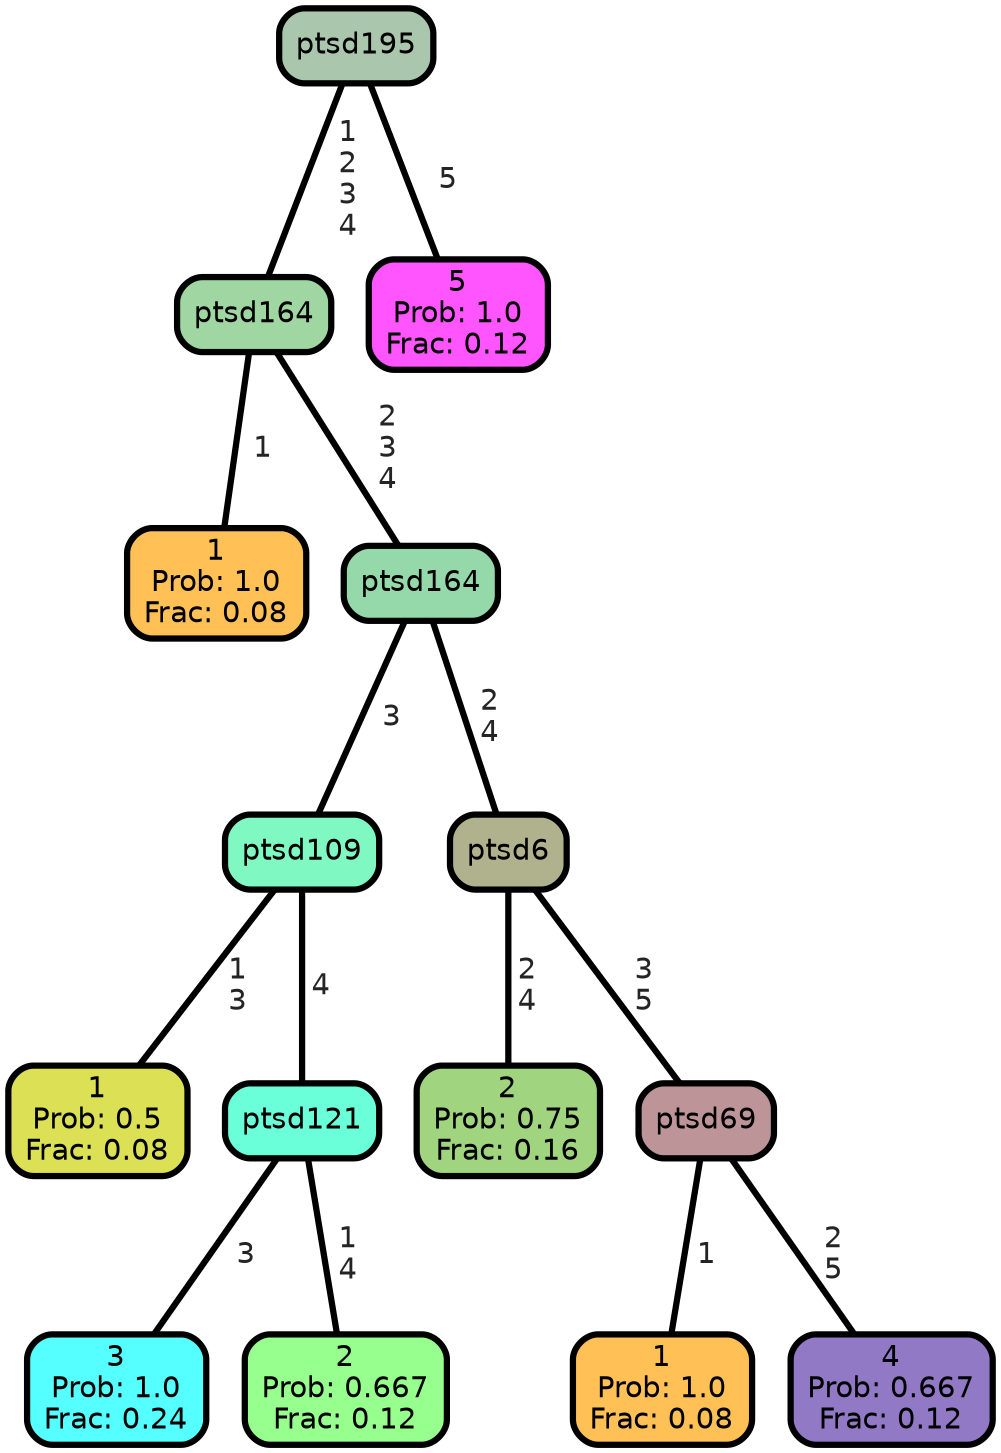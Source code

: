 graph Tree {
node [shape=box, style="filled, rounded",color="black",penwidth="3",fontcolor="black",                 fontname=helvetica] ;
graph [ranksep="0 equally", splines=straight,                 bgcolor=transparent, dpi=200] ;
edge [fontname=helvetica, fontweight=bold,fontcolor=grey14,color=black] ;
0 [label="1
Prob: 1.0
Frac: 0.08", fillcolor="#ffc155"] ;
1 [label="ptsd164", fillcolor="#9fd6a2"] ;
2 [label="1
Prob: 0.5
Frac: 0.08", fillcolor="#dbe055"] ;
3 [label="ptsd109", fillcolor="#7ff9c1"] ;
4 [label="3
Prob: 1.0
Frac: 0.24", fillcolor="#55ffff"] ;
5 [label="ptsd121", fillcolor="#6bffd9"] ;
6 [label="2
Prob: 0.667
Frac: 0.12", fillcolor="#97ff8d"] ;
7 [label="ptsd164", fillcolor="#95d9aa"] ;
8 [label="2
Prob: 0.75
Frac: 0.16", fillcolor="#a0d47f"] ;
9 [label="ptsd6", fillcolor="#b0b18d"] ;
10 [label="1
Prob: 1.0
Frac: 0.08", fillcolor="#ffc155"] ;
11 [label="ptsd69", fillcolor="#bd9599"] ;
12 [label="4
Prob: 0.667
Frac: 0.12", fillcolor="#9179c6"] ;
13 [label="ptsd195", fillcolor="#aac7ad"] ;
14 [label="5
Prob: 1.0
Frac: 0.12", fillcolor="#ff55ff"] ;
1 -- 0 [label=" 1",penwidth=3] ;
1 -- 7 [label=" 2\n 3\n 4",penwidth=3] ;
3 -- 2 [label=" 1\n 3",penwidth=3] ;
3 -- 5 [label=" 4",penwidth=3] ;
5 -- 4 [label=" 3",penwidth=3] ;
5 -- 6 [label=" 1\n 4",penwidth=3] ;
7 -- 3 [label=" 3",penwidth=3] ;
7 -- 9 [label=" 2\n 4",penwidth=3] ;
9 -- 8 [label=" 2\n 4",penwidth=3] ;
9 -- 11 [label=" 3\n 5",penwidth=3] ;
11 -- 10 [label=" 1",penwidth=3] ;
11 -- 12 [label=" 2\n 5",penwidth=3] ;
13 -- 1 [label=" 1\n 2\n 3\n 4",penwidth=3] ;
13 -- 14 [label=" 5",penwidth=3] ;
{rank = same;}}